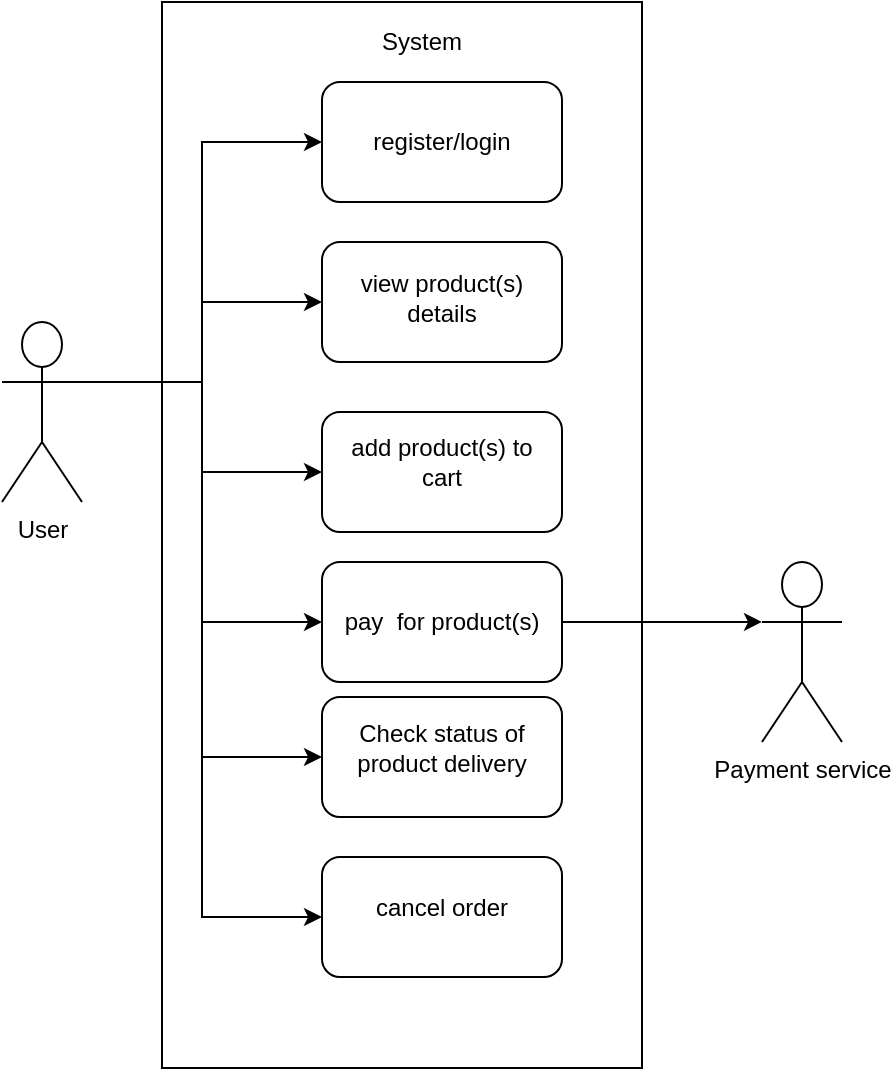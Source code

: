 <mxfile version="10.9.8" type="github"><diagram id="vyYMURlmA4du_YMqddq6" name="Page-1"><mxGraphModel dx="782" dy="424" grid="1" gridSize="10" guides="1" tooltips="1" connect="1" arrows="1" fold="1" page="1" pageScale="1" pageWidth="850" pageHeight="1100" math="0" shadow="0"><root><mxCell id="0"/><mxCell id="1" parent="0"/><mxCell id="rx76BKU7CpPrEIFOv-aw-43" value="" style="rounded=0;whiteSpace=wrap;html=1;" vertex="1" parent="1"><mxGeometry x="150" width="240" height="533" as="geometry"/></mxCell><mxCell id="rx76BKU7CpPrEIFOv-aw-9" style="edgeStyle=orthogonalEdgeStyle;rounded=0;orthogonalLoop=1;jettySize=auto;html=1;exitX=1;exitY=0.333;exitDx=0;exitDy=0;exitPerimeter=0;entryX=0;entryY=0.5;entryDx=0;entryDy=0;" edge="1" parent="1" source="rx76BKU7CpPrEIFOv-aw-1" target="rx76BKU7CpPrEIFOv-aw-2"><mxGeometry relative="1" as="geometry"/></mxCell><mxCell id="rx76BKU7CpPrEIFOv-aw-10" style="edgeStyle=orthogonalEdgeStyle;rounded=0;orthogonalLoop=1;jettySize=auto;html=1;exitX=1;exitY=0.333;exitDx=0;exitDy=0;exitPerimeter=0;entryX=0;entryY=0.5;entryDx=0;entryDy=0;" edge="1" parent="1" source="rx76BKU7CpPrEIFOv-aw-1" target="rx76BKU7CpPrEIFOv-aw-3"><mxGeometry relative="1" as="geometry"/></mxCell><mxCell id="rx76BKU7CpPrEIFOv-aw-11" style="edgeStyle=orthogonalEdgeStyle;rounded=0;orthogonalLoop=1;jettySize=auto;html=1;exitX=1;exitY=0.333;exitDx=0;exitDy=0;exitPerimeter=0;entryX=0;entryY=0.5;entryDx=0;entryDy=0;" edge="1" parent="1" source="rx76BKU7CpPrEIFOv-aw-1" target="rx76BKU7CpPrEIFOv-aw-4"><mxGeometry relative="1" as="geometry"/></mxCell><mxCell id="rx76BKU7CpPrEIFOv-aw-12" style="edgeStyle=orthogonalEdgeStyle;rounded=0;orthogonalLoop=1;jettySize=auto;html=1;exitX=1;exitY=0.333;exitDx=0;exitDy=0;exitPerimeter=0;entryX=0;entryY=0.5;entryDx=0;entryDy=0;" edge="1" parent="1" source="rx76BKU7CpPrEIFOv-aw-1" target="rx76BKU7CpPrEIFOv-aw-5"><mxGeometry relative="1" as="geometry"/></mxCell><mxCell id="rx76BKU7CpPrEIFOv-aw-41" style="edgeStyle=orthogonalEdgeStyle;rounded=0;orthogonalLoop=1;jettySize=auto;html=1;exitX=1;exitY=0.333;exitDx=0;exitDy=0;exitPerimeter=0;entryX=0;entryY=0.5;entryDx=0;entryDy=0;" edge="1" parent="1" source="rx76BKU7CpPrEIFOv-aw-1" target="rx76BKU7CpPrEIFOv-aw-37"><mxGeometry relative="1" as="geometry"/></mxCell><mxCell id="rx76BKU7CpPrEIFOv-aw-42" style="edgeStyle=orthogonalEdgeStyle;rounded=0;orthogonalLoop=1;jettySize=auto;html=1;exitX=1;exitY=0.333;exitDx=0;exitDy=0;exitPerimeter=0;entryX=0;entryY=0.5;entryDx=0;entryDy=0;" edge="1" parent="1" source="rx76BKU7CpPrEIFOv-aw-1" target="rx76BKU7CpPrEIFOv-aw-39"><mxGeometry relative="1" as="geometry"/></mxCell><object label="User" id="rx76BKU7CpPrEIFOv-aw-1"><mxCell style="shape=umlActor;verticalLabelPosition=bottom;labelBackgroundColor=#ffffff;verticalAlign=top;html=1;" vertex="1" parent="1"><mxGeometry x="70" y="160" width="40" height="90" as="geometry"/></mxCell></object><mxCell id="rx76BKU7CpPrEIFOv-aw-2" value="" style="rounded=1;whiteSpace=wrap;html=1;" vertex="1" parent="1"><mxGeometry x="230" y="40" width="120" height="60" as="geometry"/></mxCell><mxCell id="rx76BKU7CpPrEIFOv-aw-3" value="" style="rounded=1;whiteSpace=wrap;html=1;" vertex="1" parent="1"><mxGeometry x="230" y="120" width="120" height="60" as="geometry"/></mxCell><mxCell id="rx76BKU7CpPrEIFOv-aw-4" value="" style="rounded=1;whiteSpace=wrap;html=1;" vertex="1" parent="1"><mxGeometry x="230" y="205" width="120" height="60" as="geometry"/></mxCell><mxCell id="rx76BKU7CpPrEIFOv-aw-36" style="edgeStyle=orthogonalEdgeStyle;rounded=0;orthogonalLoop=1;jettySize=auto;html=1;exitX=1;exitY=0.5;exitDx=0;exitDy=0;entryX=0;entryY=0.333;entryDx=0;entryDy=0;entryPerimeter=0;" edge="1" parent="1" source="rx76BKU7CpPrEIFOv-aw-5" target="rx76BKU7CpPrEIFOv-aw-35"><mxGeometry relative="1" as="geometry"/></mxCell><mxCell id="rx76BKU7CpPrEIFOv-aw-5" value="" style="rounded=1;whiteSpace=wrap;html=1;" vertex="1" parent="1"><mxGeometry x="230" y="280" width="120" height="60" as="geometry"/></mxCell><mxCell id="rx76BKU7CpPrEIFOv-aw-17" value="register/login" style="text;html=1;strokeColor=none;fillColor=none;align=center;verticalAlign=middle;whiteSpace=wrap;rounded=0;" vertex="1" parent="1"><mxGeometry x="240" y="50" width="100" height="40" as="geometry"/></mxCell><mxCell id="rx76BKU7CpPrEIFOv-aw-18" value="add product(s) to cart" style="text;html=1;strokeColor=none;fillColor=none;align=center;verticalAlign=middle;whiteSpace=wrap;rounded=0;" vertex="1" parent="1"><mxGeometry x="240" y="210" width="100" height="40" as="geometry"/></mxCell><mxCell id="rx76BKU7CpPrEIFOv-aw-19" value="view product(s) details" style="text;html=1;strokeColor=none;fillColor=none;align=center;verticalAlign=middle;whiteSpace=wrap;rounded=0;" vertex="1" parent="1"><mxGeometry x="240" y="127.5" width="100" height="40" as="geometry"/></mxCell><mxCell id="rx76BKU7CpPrEIFOv-aw-20" value="pay&amp;nbsp; for product(s)" style="text;html=1;strokeColor=none;fillColor=none;align=center;verticalAlign=middle;whiteSpace=wrap;rounded=0;" vertex="1" parent="1"><mxGeometry x="240" y="290" width="100" height="40" as="geometry"/></mxCell><object label="Payment service" id="rx76BKU7CpPrEIFOv-aw-35"><mxCell style="shape=umlActor;verticalLabelPosition=bottom;labelBackgroundColor=#ffffff;verticalAlign=top;html=1;" vertex="1" parent="1"><mxGeometry x="450" y="280" width="40" height="90" as="geometry"/></mxCell></object><mxCell id="rx76BKU7CpPrEIFOv-aw-37" value="" style="rounded=1;whiteSpace=wrap;html=1;" vertex="1" parent="1"><mxGeometry x="230" y="347.5" width="120" height="60" as="geometry"/></mxCell><mxCell id="rx76BKU7CpPrEIFOv-aw-38" value="Check status of product delivery" style="text;html=1;strokeColor=none;fillColor=none;align=center;verticalAlign=middle;whiteSpace=wrap;rounded=0;" vertex="1" parent="1"><mxGeometry x="240" y="352.5" width="100" height="40" as="geometry"/></mxCell><mxCell id="rx76BKU7CpPrEIFOv-aw-39" value="" style="rounded=1;whiteSpace=wrap;html=1;" vertex="1" parent="1"><mxGeometry x="230" y="427.5" width="120" height="60" as="geometry"/></mxCell><mxCell id="rx76BKU7CpPrEIFOv-aw-40" value="cancel order" style="text;html=1;strokeColor=none;fillColor=none;align=center;verticalAlign=middle;whiteSpace=wrap;rounded=0;" vertex="1" parent="1"><mxGeometry x="240" y="432.5" width="100" height="40" as="geometry"/></mxCell><mxCell id="rx76BKU7CpPrEIFOv-aw-44" value="System" style="text;html=1;strokeColor=none;fillColor=none;align=center;verticalAlign=middle;whiteSpace=wrap;rounded=0;" vertex="1" parent="1"><mxGeometry x="260" y="10" width="40" height="20" as="geometry"/></mxCell></root></mxGraphModel></diagram></mxfile>